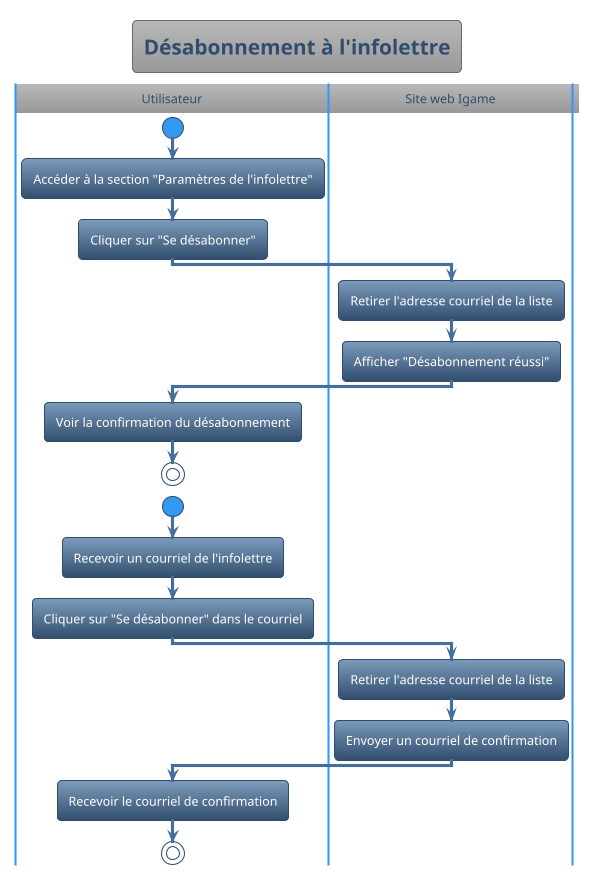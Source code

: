 @startuml
!theme spacelab
title Désabonnement à l'infolettre
|Utilisateur|
start
:Accéder à la section "Paramètres de l'infolettre";
:Cliquer sur "Se désabonner";
|Site web Igame|

  :Retirer l'adresse courriel de la liste;
  :Afficher "Désabonnement réussi";
  |Utilisateur|
  :Voir la confirmation du désabonnement;
stop
start
:Recevoir un courriel de l'infolettre;
:Cliquer sur "Se désabonner" dans le courriel;
|Site web Igame|
:Retirer l'adresse courriel de la liste;
:Envoyer un courriel de confirmation;
|Utilisateur|
:Recevoir le courriel de confirmation;
stop
@enduml

@startuml
!theme spacelab
|Utilisateur|
start
:Recevoir un courriel de l'infolettre;
:Cliquer sur "Se désabonner" dans le courriel;
|Site web Igame|
:Retirer l'adresse courriel de la liste;
:Envoyer un courriel de confirmation;
|Utilisateur|
:Recevoir le courriel de confirmation;
stop
@enduml
